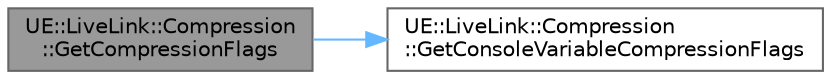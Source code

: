 digraph "UE::LiveLink::Compression::GetCompressionFlags"
{
 // INTERACTIVE_SVG=YES
 // LATEX_PDF_SIZE
  bgcolor="transparent";
  edge [fontname=Helvetica,fontsize=10,labelfontname=Helvetica,labelfontsize=10];
  node [fontname=Helvetica,fontsize=10,shape=box,height=0.2,width=0.4];
  rankdir="LR";
  Node1 [id="Node000001",label="UE::LiveLink::Compression\l::GetCompressionFlags",height=0.2,width=0.4,color="gray40", fillcolor="grey60", style="filled", fontcolor="black",tooltip="Get the default flags to use when invoking the compressor."];
  Node1 -> Node2 [id="edge1_Node000001_Node000002",color="steelblue1",style="solid",tooltip=" "];
  Node2 [id="Node000002",label="UE::LiveLink::Compression\l::GetConsoleVariableCompressionFlags",height=0.2,width=0.4,color="grey40", fillcolor="white", style="filled",URL="$d7/d9e/namespaceUE_1_1LiveLink_1_1Compression.html#a5dc62437583841cd5b0db0502b178f91",tooltip="Function to check the console variable for the compression flags."];
}
